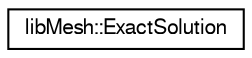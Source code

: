 digraph "Graphical Class Hierarchy"
{
  edge [fontname="FreeSans",fontsize="10",labelfontname="FreeSans",labelfontsize="10"];
  node [fontname="FreeSans",fontsize="10",shape=record];
  rankdir="LR";
  Node1 [label="libMesh::ExactSolution",height=0.2,width=0.4,color="black", fillcolor="white", style="filled",URL="$classlibMesh_1_1ExactSolution.html"];
}
